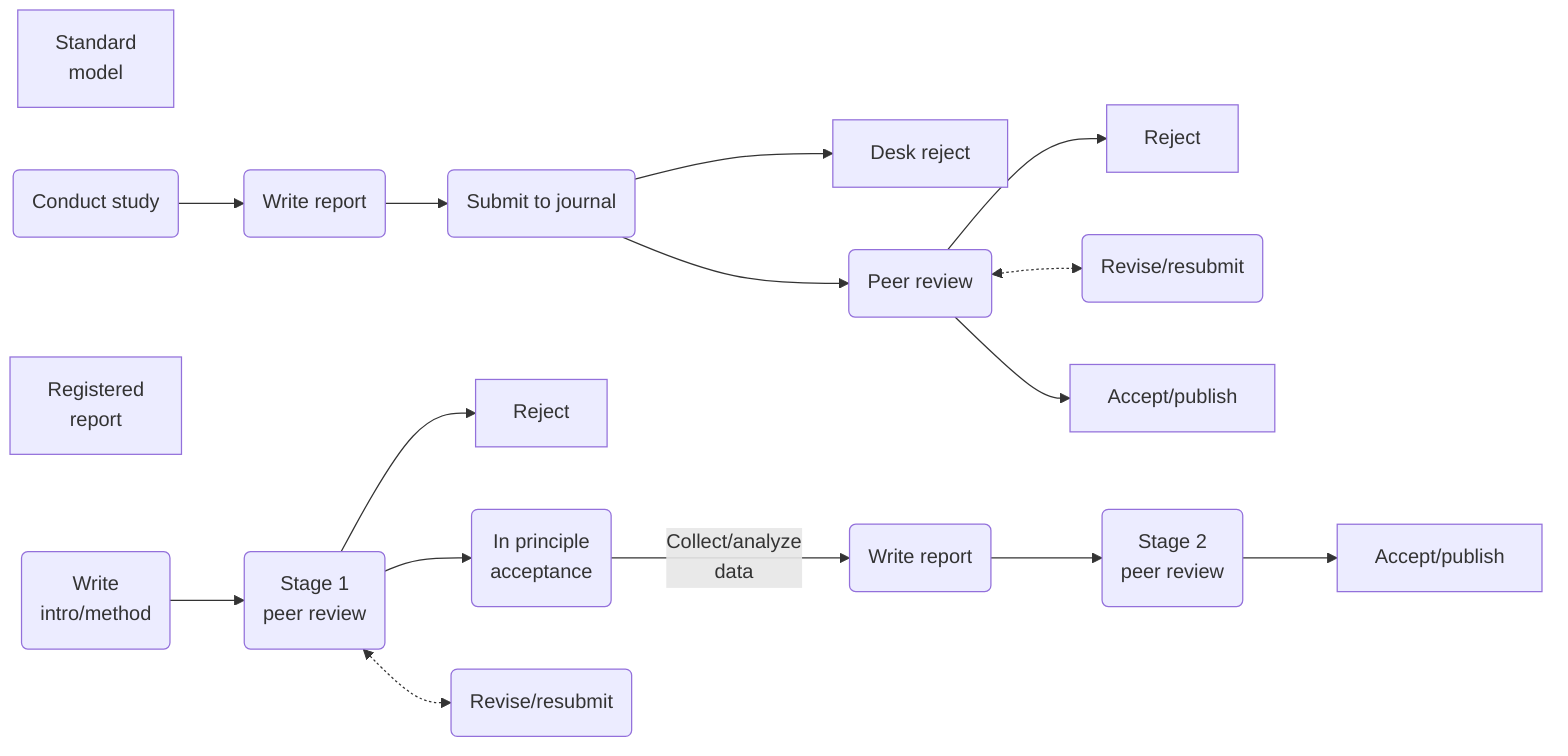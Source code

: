 flowchart LR
  A0[Standard\nmodel]

  A(Conduct study) --> B(Write report)
  B --> C(Submit to journal)
  C --> D[Desk reject]
  C --> E(Peer review)
  E --> F[Reject]
  E <-.-> G(Revise/resubmit)
  E --> H[Accept/publish]
  
  B0[Registered\nreport]
  
  A1(Write\nintro/method) --> B1(Stage 1\npeer review)
  B1 --> C1[Reject]
  B1 --> D1(In principle\nacceptance)
  B1 <-.-> E1(Revise/resubmit)
  D1 --> |Collect/analyze\ndata| F1(Write report)
  F1 --> G1(Stage 2\npeer review)
  G1 --> H1[Accept/publish]
